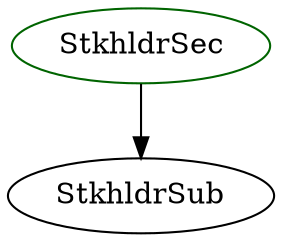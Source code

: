 digraph stkhldrsec{
StkhldrSec -> StkhldrSub;
StkhldrSec	[shape=oval, color=darkgreen, label="StkhldrSec"];
}
